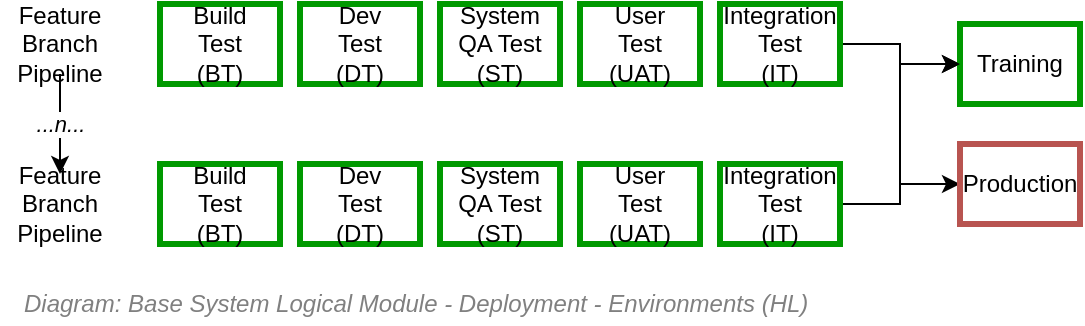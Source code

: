 <mxfile version="18.0.2" type="google"><diagram id="RGC7Eoya18l-MA7H9UPG" name="Page-1"><mxGraphModel grid="1" page="1" gridSize="10" guides="1" tooltips="1" connect="1" arrows="1" fold="1" pageScale="1" pageWidth="827" pageHeight="1169" math="0" shadow="0"><root><mxCell id="0"/><mxCell id="1" parent="0"/><mxCell id="fWNQada4ej85a7Mn9iX_-1" value="Build &lt;br&gt;Test&lt;br&gt;(BT)" style="rounded=0;whiteSpace=wrap;html=1;strokeColor=#009900;strokeWidth=3;" vertex="1" parent="1"><mxGeometry x="190" y="180" width="60" height="40" as="geometry"/></mxCell><mxCell id="fWNQada4ej85a7Mn9iX_-2" value="Dev &lt;br&gt;Test&lt;br&gt;(DT)" style="rounded=0;whiteSpace=wrap;html=1;strokeColor=#009900;strokeWidth=3;" vertex="1" parent="1"><mxGeometry x="260" y="180" width="60" height="40" as="geometry"/></mxCell><mxCell id="fWNQada4ej85a7Mn9iX_-3" value="System QA Test&lt;br&gt;(ST)" style="rounded=0;whiteSpace=wrap;html=1;strokeColor=#009900;strokeWidth=3;" vertex="1" parent="1"><mxGeometry x="330" y="180" width="60" height="40" as="geometry"/></mxCell><mxCell id="fWNQada4ej85a7Mn9iX_-4" value="User &lt;br&gt;Test&lt;br&gt;(UAT)" style="rounded=0;whiteSpace=wrap;html=1;strokeColor=#009900;strokeWidth=3;" vertex="1" parent="1"><mxGeometry x="400" y="180" width="60" height="40" as="geometry"/></mxCell><mxCell id="fWNQada4ej85a7Mn9iX_-18" style="edgeStyle=orthogonalEdgeStyle;rounded=0;orthogonalLoop=1;jettySize=auto;html=1;entryX=0;entryY=0.5;entryDx=0;entryDy=0;" edge="1" parent="1" source="fWNQada4ej85a7Mn9iX_-5" target="fWNQada4ej85a7Mn9iX_-7"><mxGeometry relative="1" as="geometry"/></mxCell><mxCell id="fWNQada4ej85a7Mn9iX_-21" style="edgeStyle=orthogonalEdgeStyle;rounded=0;orthogonalLoop=1;jettySize=auto;html=1;entryX=0;entryY=0.5;entryDx=0;entryDy=0;" edge="1" parent="1" source="fWNQada4ej85a7Mn9iX_-5" target="fWNQada4ej85a7Mn9iX_-8"><mxGeometry relative="1" as="geometry"/></mxCell><mxCell id="fWNQada4ej85a7Mn9iX_-5" value="Integration Test&lt;br&gt;(IT)" style="rounded=0;whiteSpace=wrap;html=1;strokeColor=#009900;strokeWidth=3;" vertex="1" parent="1"><mxGeometry x="470" y="180" width="60" height="40" as="geometry"/></mxCell><mxCell id="fWNQada4ej85a7Mn9iX_-7" value="Training" style="rounded=0;whiteSpace=wrap;html=1;strokeColor=#009900;strokeWidth=3;" vertex="1" parent="1"><mxGeometry x="590" y="190" width="60" height="40" as="geometry"/></mxCell><mxCell id="fWNQada4ej85a7Mn9iX_-8" value="Production" style="rounded=0;whiteSpace=wrap;html=1;fillColor=none;strokeColor=#b85450;strokeWidth=3;" vertex="1" parent="1"><mxGeometry x="590" y="250" width="60" height="40" as="geometry"/></mxCell><mxCell id="fWNQada4ej85a7Mn9iX_-9" value="Build &lt;br&gt;Test&lt;br&gt;(BT)" style="rounded=0;whiteSpace=wrap;html=1;strokeColor=#009900;strokeWidth=3;" vertex="1" parent="1"><mxGeometry x="190" y="260" width="60" height="40" as="geometry"/></mxCell><mxCell id="fWNQada4ej85a7Mn9iX_-10" value="Dev &lt;br&gt;Test&lt;br&gt;(DT)" style="rounded=0;whiteSpace=wrap;html=1;strokeColor=#009900;strokeWidth=3;" vertex="1" parent="1"><mxGeometry x="260" y="260" width="60" height="40" as="geometry"/></mxCell><mxCell id="fWNQada4ej85a7Mn9iX_-11" value="System QA Test&lt;br&gt;(ST)" style="rounded=0;whiteSpace=wrap;html=1;strokeColor=#009900;strokeWidth=3;" vertex="1" parent="1"><mxGeometry x="330" y="260" width="60" height="40" as="geometry"/></mxCell><mxCell id="fWNQada4ej85a7Mn9iX_-12" value="User &lt;br&gt;Test&lt;br&gt;(UAT)" style="rounded=0;whiteSpace=wrap;html=1;strokeColor=#009900;strokeWidth=3;" vertex="1" parent="1"><mxGeometry x="400" y="260" width="60" height="40" as="geometry"/></mxCell><mxCell id="fWNQada4ej85a7Mn9iX_-19" style="edgeStyle=orthogonalEdgeStyle;rounded=0;orthogonalLoop=1;jettySize=auto;html=1;entryX=0;entryY=0.5;entryDx=0;entryDy=0;" edge="1" parent="1" source="fWNQada4ej85a7Mn9iX_-13" target="fWNQada4ej85a7Mn9iX_-7"><mxGeometry relative="1" as="geometry"/></mxCell><mxCell id="fWNQada4ej85a7Mn9iX_-13" value="Integration Test&lt;br&gt;(IT)" style="rounded=0;whiteSpace=wrap;html=1;strokeColor=#009900;strokeWidth=3;" vertex="1" parent="1"><mxGeometry x="470" y="260" width="60" height="40" as="geometry"/></mxCell><mxCell id="fWNQada4ej85a7Mn9iX_-17" value="&lt;i&gt;...n...&lt;/i&gt;" style="edgeStyle=orthogonalEdgeStyle;rounded=0;orthogonalLoop=1;jettySize=auto;html=1;" edge="1" parent="1" source="fWNQada4ej85a7Mn9iX_-15" target="fWNQada4ej85a7Mn9iX_-16"><mxGeometry relative="1" as="geometry"/></mxCell><mxCell id="fWNQada4ej85a7Mn9iX_-15" value="Feature Branch&lt;br&gt;Pipeline" style="text;html=1;strokeColor=none;fillColor=none;align=center;verticalAlign=middle;whiteSpace=wrap;rounded=0;" vertex="1" parent="1"><mxGeometry x="110" y="185" width="60" height="30" as="geometry"/></mxCell><mxCell id="fWNQada4ej85a7Mn9iX_-16" value="Feature Branch&lt;br&gt;Pipeline" style="text;html=1;strokeColor=none;fillColor=none;align=center;verticalAlign=middle;whiteSpace=wrap;rounded=0;" vertex="1" parent="1"><mxGeometry x="110" y="265" width="60" height="30" as="geometry"/></mxCell><mxCell id="fWNQada4ej85a7Mn9iX_-22" value="&lt;font style=&quot;font-size: 12px ; font-weight: normal&quot;&gt;&lt;i&gt;Diagram: Base System Logical Module - Deployment - Environments (HL)&lt;/i&gt;&lt;/font&gt;" style="text;strokeColor=none;fillColor=none;html=1;fontSize=12;fontStyle=1;verticalAlign=middle;align=left;shadow=0;glass=0;comic=0;opacity=30;fontColor=#808080;" vertex="1" parent="1"><mxGeometry x="120" y="320" width="520" height="20" as="geometry"/></mxCell></root></mxGraphModel></diagram></mxfile>